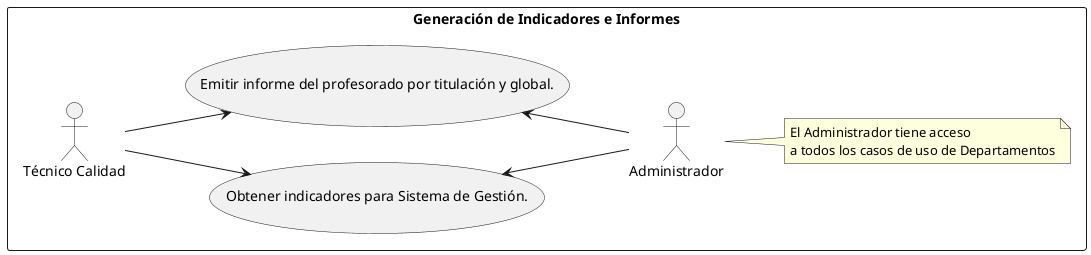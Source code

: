 @startuml
left to right direction
package "Generación de Indicadores e Informes" {
  
  actor "Técnico Calidad" as TecnicoCalidad
  actor "Administrador" as Admin
  
  rectangle "Generación de Indicadores e Informes" {
    usecase "Obtener indicadores para Sistema de Gestión." as CU1
    usecase "Emitir informe del profesorado por titulación y global." as CU2
  }

  TecnicoCalidad --> CU1
  TecnicoCalidad --> CU2

  CU1 <-- Admin
  CU2 <-- Admin

  note right of Admin
    El Administrador tiene acceso
    a todos los casos de uso de Departamentos
  end note
}
@enduml
